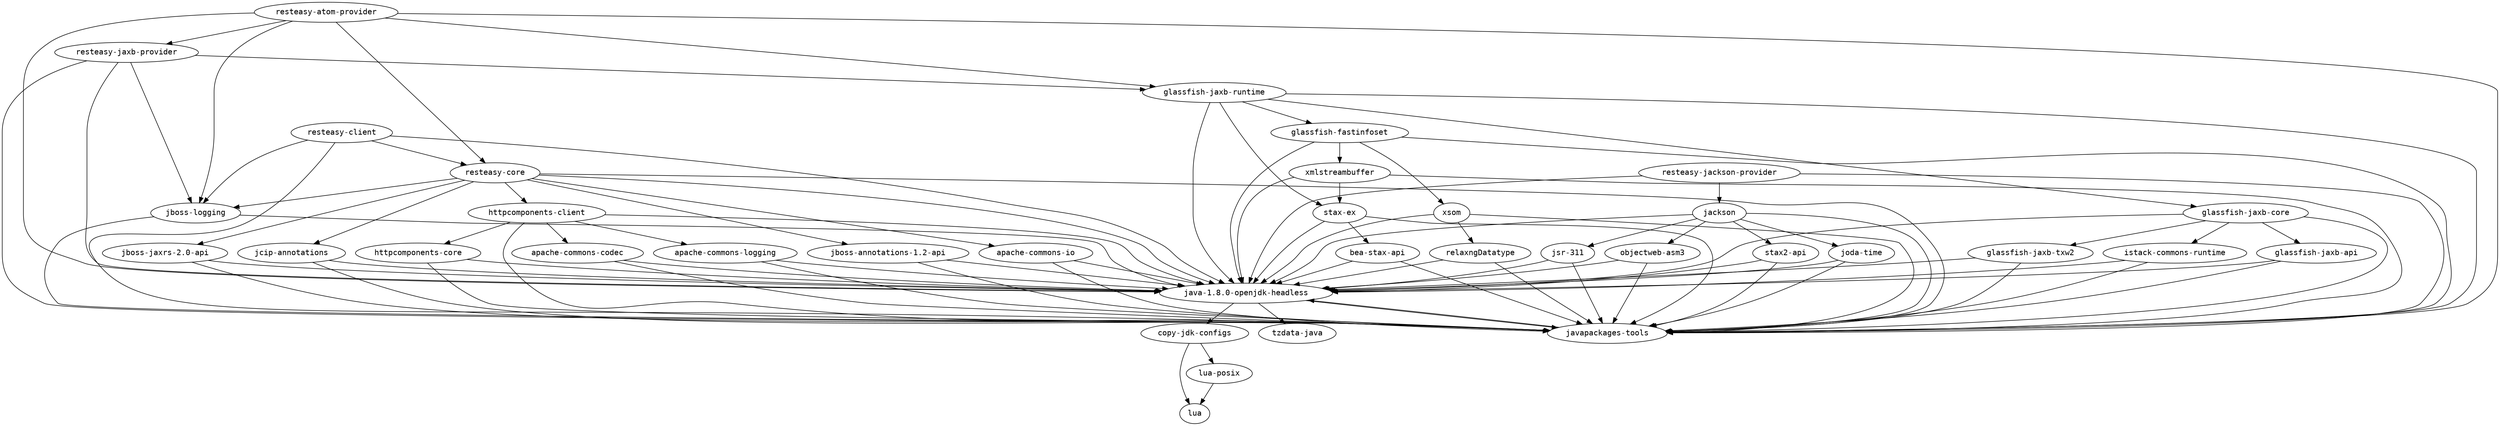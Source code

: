 strict digraph G {
node [fontname=monospace];
  "apache-commons-codec" -> "java-1.8.0-openjdk-headless";
  "apache-commons-codec" -> "javapackages-tools";
  "apache-commons-io" -> "java-1.8.0-openjdk-headless";
  "apache-commons-io" -> "javapackages-tools";
  "apache-commons-logging" -> "java-1.8.0-openjdk-headless";
  "apache-commons-logging" -> "javapackages-tools";
  "bea-stax-api" -> "java-1.8.0-openjdk-headless";
  "bea-stax-api" -> "javapackages-tools";
  "copy-jdk-configs" -> "lua";
  "copy-jdk-configs" -> "lua-posix";
  "glassfish-fastinfoset" -> "java-1.8.0-openjdk-headless";
  "glassfish-fastinfoset" -> "javapackages-tools";
  "glassfish-fastinfoset" -> "xmlstreambuffer";
  "glassfish-fastinfoset" -> "xsom";
  "glassfish-jaxb-api" -> "java-1.8.0-openjdk-headless";
  "glassfish-jaxb-api" -> "javapackages-tools";
  "glassfish-jaxb-core" -> "glassfish-jaxb-api";
  "glassfish-jaxb-core" -> "glassfish-jaxb-txw2";
  "glassfish-jaxb-core" -> "istack-commons-runtime";
  "glassfish-jaxb-core" -> "java-1.8.0-openjdk-headless";
  "glassfish-jaxb-core" -> "javapackages-tools";
  "glassfish-jaxb-runtime" -> "glassfish-fastinfoset";
  "glassfish-jaxb-runtime" -> "glassfish-jaxb-core";
  "glassfish-jaxb-runtime" -> "java-1.8.0-openjdk-headless";
  "glassfish-jaxb-runtime" -> "javapackages-tools";
  "glassfish-jaxb-runtime" -> "stax-ex";
  "glassfish-jaxb-txw2" -> "java-1.8.0-openjdk-headless";
  "glassfish-jaxb-txw2" -> "javapackages-tools";
  "httpcomponents-client" -> "apache-commons-codec";
  "httpcomponents-client" -> "apache-commons-logging";
  "httpcomponents-client" -> "httpcomponents-core";
  "httpcomponents-client" -> "java-1.8.0-openjdk-headless";
  "httpcomponents-client" -> "javapackages-tools";
  "httpcomponents-core" -> "java-1.8.0-openjdk-headless";
  "httpcomponents-core" -> "javapackages-tools";
  "istack-commons-runtime" -> "java-1.8.0-openjdk-headless";
  "istack-commons-runtime" -> "javapackages-tools";
  "jackson" -> "java-1.8.0-openjdk-headless";
  "jackson" -> "javapackages-tools";
  "jackson" -> "joda-time";
  "jackson" -> "jsr-311";
  "jackson" -> "objectweb-asm3";
  "jackson" -> "stax2-api";
  "java-1.8.0-openjdk-headless" -> "copy-jdk-configs";
  "java-1.8.0-openjdk-headless" -> "javapackages-tools";
  "java-1.8.0-openjdk-headless" -> "tzdata-java";
  "javapackages-tools" -> "java-1.8.0-openjdk-headless";
  "jboss-annotations-1.2-api" -> "java-1.8.0-openjdk-headless";
  "jboss-annotations-1.2-api" -> "javapackages-tools";
  "jboss-jaxrs-2.0-api" -> "java-1.8.0-openjdk-headless";
  "jboss-jaxrs-2.0-api" -> "javapackages-tools";
  "jboss-logging" -> "java-1.8.0-openjdk-headless";
  "jboss-logging" -> "javapackages-tools";
  "jcip-annotations" -> "java-1.8.0-openjdk-headless";
  "jcip-annotations" -> "javapackages-tools";
  "joda-time" -> "java-1.8.0-openjdk-headless";
  "joda-time" -> "javapackages-tools";
  "jsr-311" -> "java-1.8.0-openjdk-headless";
  "jsr-311" -> "javapackages-tools";
  "lua-posix" -> "lua";
  "objectweb-asm3" -> "java-1.8.0-openjdk-headless";
  "objectweb-asm3" -> "javapackages-tools";
  "relaxngDatatype" -> "java-1.8.0-openjdk-headless";
  "relaxngDatatype" -> "javapackages-tools";
  "resteasy-atom-provider" -> "glassfish-jaxb-runtime";
  "resteasy-atom-provider" -> "java-1.8.0-openjdk-headless";
  "resteasy-atom-provider" -> "javapackages-tools";
  "resteasy-atom-provider" -> "jboss-logging";
  "resteasy-atom-provider" -> "resteasy-core";
  "resteasy-atom-provider" -> "resteasy-jaxb-provider";
  "resteasy-client" -> "java-1.8.0-openjdk-headless";
  "resteasy-client" -> "javapackages-tools";
  "resteasy-client" -> "jboss-logging";
  "resteasy-client" -> "resteasy-core";
  "resteasy-core" -> "apache-commons-io";
  "resteasy-core" -> "httpcomponents-client";
  "resteasy-core" -> "java-1.8.0-openjdk-headless";
  "resteasy-core" -> "javapackages-tools";
  "resteasy-core" -> "jboss-annotations-1.2-api";
  "resteasy-core" -> "jboss-jaxrs-2.0-api";
  "resteasy-core" -> "jboss-logging";
  "resteasy-core" -> "jcip-annotations";
  "resteasy-jackson-provider" -> "jackson";
  "resteasy-jackson-provider" -> "java-1.8.0-openjdk-headless";
  "resteasy-jackson-provider" -> "javapackages-tools";
  "resteasy-jaxb-provider" -> "glassfish-jaxb-runtime";
  "resteasy-jaxb-provider" -> "java-1.8.0-openjdk-headless";
  "resteasy-jaxb-provider" -> "javapackages-tools";
  "resteasy-jaxb-provider" -> "jboss-logging";
  "stax2-api" -> "java-1.8.0-openjdk-headless";
  "stax2-api" -> "javapackages-tools";
  "stax-ex" -> "bea-stax-api";
  "stax-ex" -> "java-1.8.0-openjdk-headless";
  "stax-ex" -> "javapackages-tools";
  "xmlstreambuffer" -> "java-1.8.0-openjdk-headless";
  "xmlstreambuffer" -> "javapackages-tools";
  "xmlstreambuffer" -> "stax-ex";
  "xsom" -> "java-1.8.0-openjdk-headless";
  "xsom" -> "javapackages-tools";
  "xsom" -> "relaxngDatatype";
}
